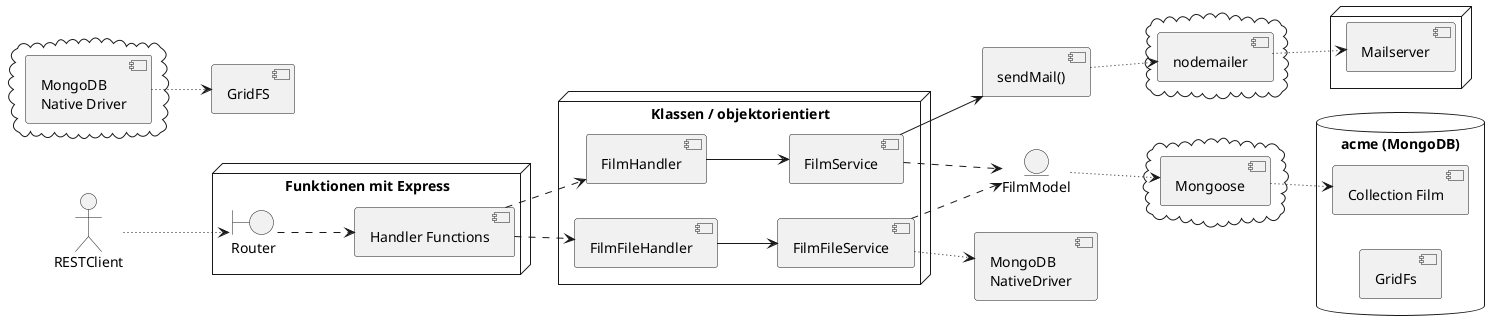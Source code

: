 @startuml Komponenten

skinparam componentStyle uml12

left to right direction

actor RESTClient

node "Funktionen mit Express" {
    boundary Router
    [Handler Functions]
}

node "Klassen / objektorientiert" {
    [FilmHandler]
    [FilmFileHandler]

    [FilmService]
    [FilmFileService]
}

[sendMail()] as sendMail

entity FilmModel

cloud {
    [Mongoose]
}

cloud {
    [MongoDB\nNative Driver]
}

cloud {
    [nodemailer]
}

database "acme (MongoDB)" {
    [Collection Film]
    [GridFs]
}

node {
    [Mailserver]
}

RESTClient ~~> [Router]
[Router] ..> [Handler Functions]
[Handler Functions] ..> [FilmHandler]
[Handler Functions] ..> [FilmFileHandler]

[FilmHandler] --> [FilmService]
[FilmFileHandler] --> [FilmFileService]
[FilmService] ..> [FilmModel]
[FilmFileService] ..> [FilmModel]

[FilmModel] ~~> [Mongoose]
[FilmFileService] ~~> [MongoDB\nNativeDriver]
[sendMail] ~~> [nodemailer]
[Mongoose] ~~> [Collection Film]
[MongoDB\nNative Driver] ~~> [GridFS]

[FilmService] --> [sendMail]
[nodemailer] ~~> [Mailserver]

@enduml

